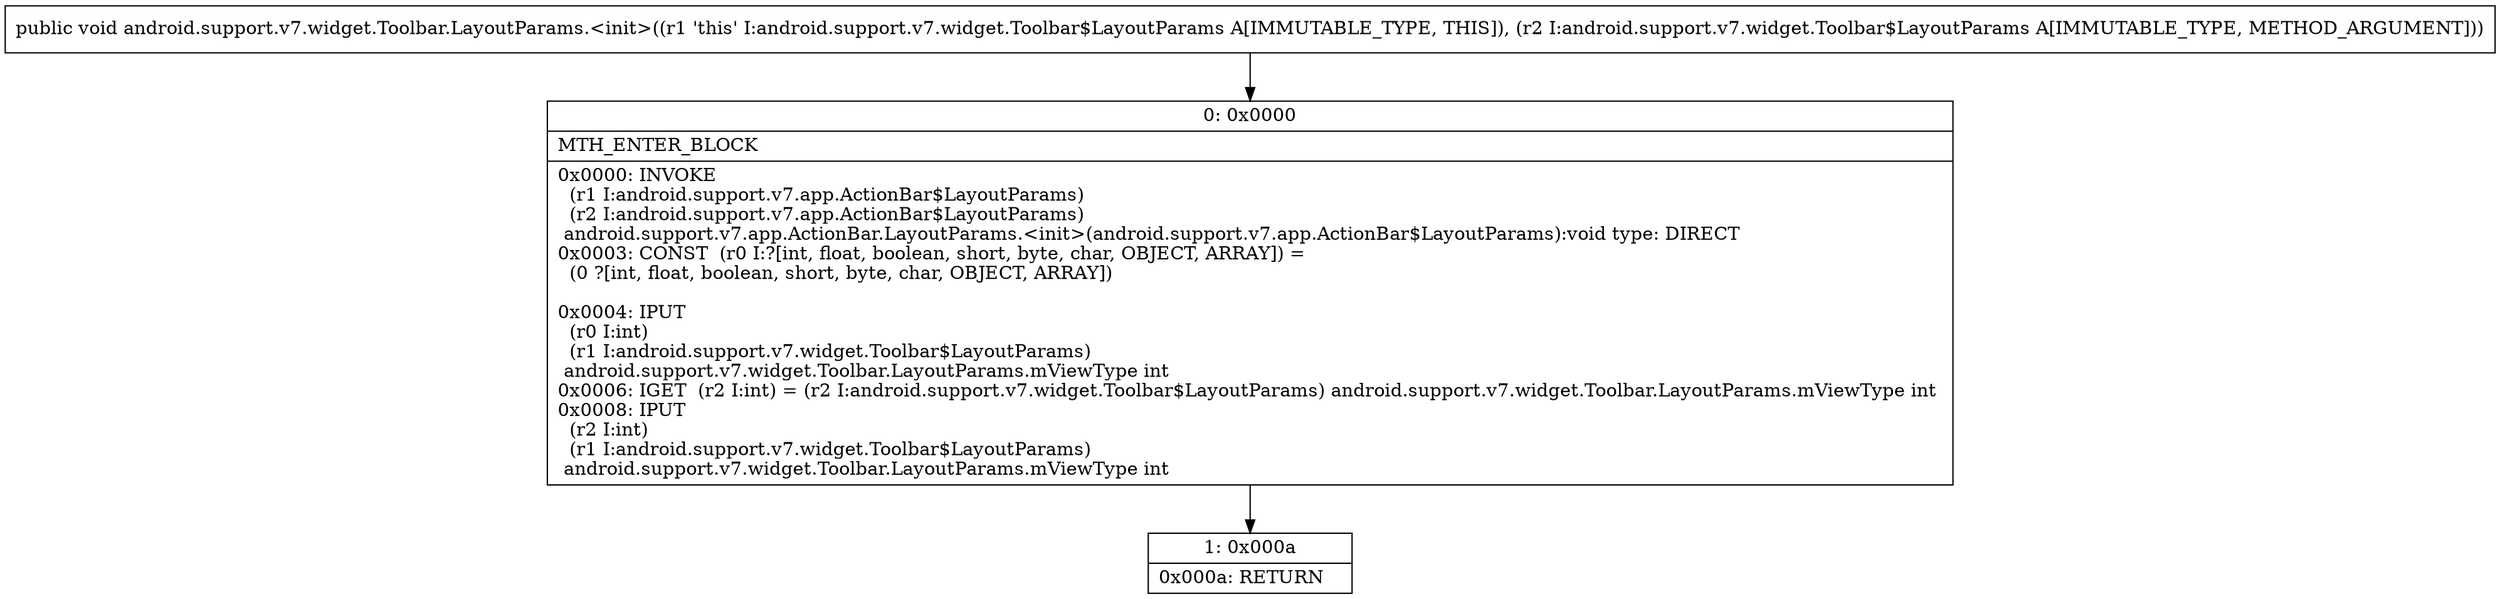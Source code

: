 digraph "CFG forandroid.support.v7.widget.Toolbar.LayoutParams.\<init\>(Landroid\/support\/v7\/widget\/Toolbar$LayoutParams;)V" {
Node_0 [shape=record,label="{0\:\ 0x0000|MTH_ENTER_BLOCK\l|0x0000: INVOKE  \l  (r1 I:android.support.v7.app.ActionBar$LayoutParams)\l  (r2 I:android.support.v7.app.ActionBar$LayoutParams)\l android.support.v7.app.ActionBar.LayoutParams.\<init\>(android.support.v7.app.ActionBar$LayoutParams):void type: DIRECT \l0x0003: CONST  (r0 I:?[int, float, boolean, short, byte, char, OBJECT, ARRAY]) = \l  (0 ?[int, float, boolean, short, byte, char, OBJECT, ARRAY])\l \l0x0004: IPUT  \l  (r0 I:int)\l  (r1 I:android.support.v7.widget.Toolbar$LayoutParams)\l android.support.v7.widget.Toolbar.LayoutParams.mViewType int \l0x0006: IGET  (r2 I:int) = (r2 I:android.support.v7.widget.Toolbar$LayoutParams) android.support.v7.widget.Toolbar.LayoutParams.mViewType int \l0x0008: IPUT  \l  (r2 I:int)\l  (r1 I:android.support.v7.widget.Toolbar$LayoutParams)\l android.support.v7.widget.Toolbar.LayoutParams.mViewType int \l}"];
Node_1 [shape=record,label="{1\:\ 0x000a|0x000a: RETURN   \l}"];
MethodNode[shape=record,label="{public void android.support.v7.widget.Toolbar.LayoutParams.\<init\>((r1 'this' I:android.support.v7.widget.Toolbar$LayoutParams A[IMMUTABLE_TYPE, THIS]), (r2 I:android.support.v7.widget.Toolbar$LayoutParams A[IMMUTABLE_TYPE, METHOD_ARGUMENT])) }"];
MethodNode -> Node_0;
Node_0 -> Node_1;
}

